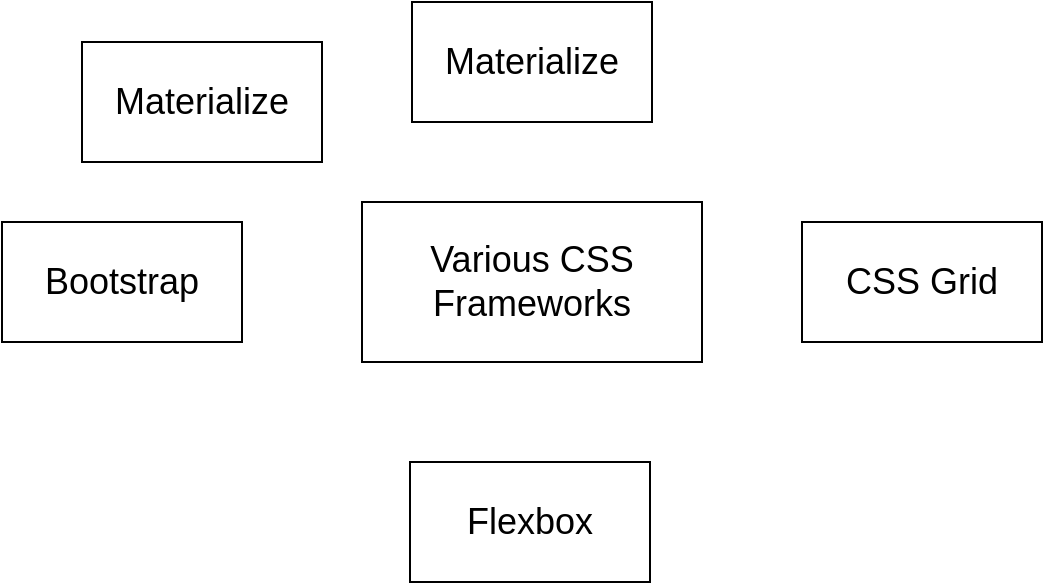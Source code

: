 <mxfile version="24.4.14" type="device">
  <diagram name="Page-1" id="MsHoIkGMIEi638TOftWv">
    <mxGraphModel dx="954" dy="592" grid="1" gridSize="10" guides="1" tooltips="1" connect="1" arrows="1" fold="1" page="1" pageScale="1" pageWidth="827" pageHeight="1169" math="0" shadow="0">
      <root>
        <mxCell id="0" />
        <mxCell id="1" parent="0" />
        <mxCell id="qVOjy_awcnhwStDD8odw-1" value="&lt;font style=&quot;font-size: 18px;&quot;&gt;Various CSS Frameworks&lt;/font&gt;" style="rounded=0;whiteSpace=wrap;html=1;" vertex="1" parent="1">
          <mxGeometry x="330" y="240" width="170" height="80" as="geometry" />
        </mxCell>
        <mxCell id="qVOjy_awcnhwStDD8odw-2" value="&lt;font style=&quot;font-size: 18px;&quot;&gt;Bootstrap&lt;/font&gt;" style="rounded=0;whiteSpace=wrap;html=1;" vertex="1" parent="1">
          <mxGeometry x="150" y="250" width="120" height="60" as="geometry" />
        </mxCell>
        <mxCell id="qVOjy_awcnhwStDD8odw-6" value="&lt;font style=&quot;font-size: 18px;&quot;&gt;Materialize&lt;/font&gt;" style="rounded=0;whiteSpace=wrap;html=1;" vertex="1" parent="1">
          <mxGeometry x="355" y="140" width="120" height="60" as="geometry" />
        </mxCell>
        <mxCell id="qVOjy_awcnhwStDD8odw-7" value="&lt;font style=&quot;font-size: 18px;&quot;&gt;CSS Grid&lt;/font&gt;" style="rounded=0;whiteSpace=wrap;html=1;" vertex="1" parent="1">
          <mxGeometry x="550" y="250" width="120" height="60" as="geometry" />
        </mxCell>
        <mxCell id="qVOjy_awcnhwStDD8odw-8" value="&lt;font style=&quot;font-size: 18px;&quot;&gt;Flexbox&lt;/font&gt;" style="rounded=0;whiteSpace=wrap;html=1;" vertex="1" parent="1">
          <mxGeometry x="354" y="370" width="120" height="60" as="geometry" />
        </mxCell>
        <mxCell id="qVOjy_awcnhwStDD8odw-10" value="&lt;font style=&quot;font-size: 18px;&quot;&gt;Materialize&lt;/font&gt;" style="rounded=0;whiteSpace=wrap;html=1;" vertex="1" parent="1">
          <mxGeometry x="190" y="160" width="120" height="60" as="geometry" />
        </mxCell>
      </root>
    </mxGraphModel>
  </diagram>
</mxfile>
